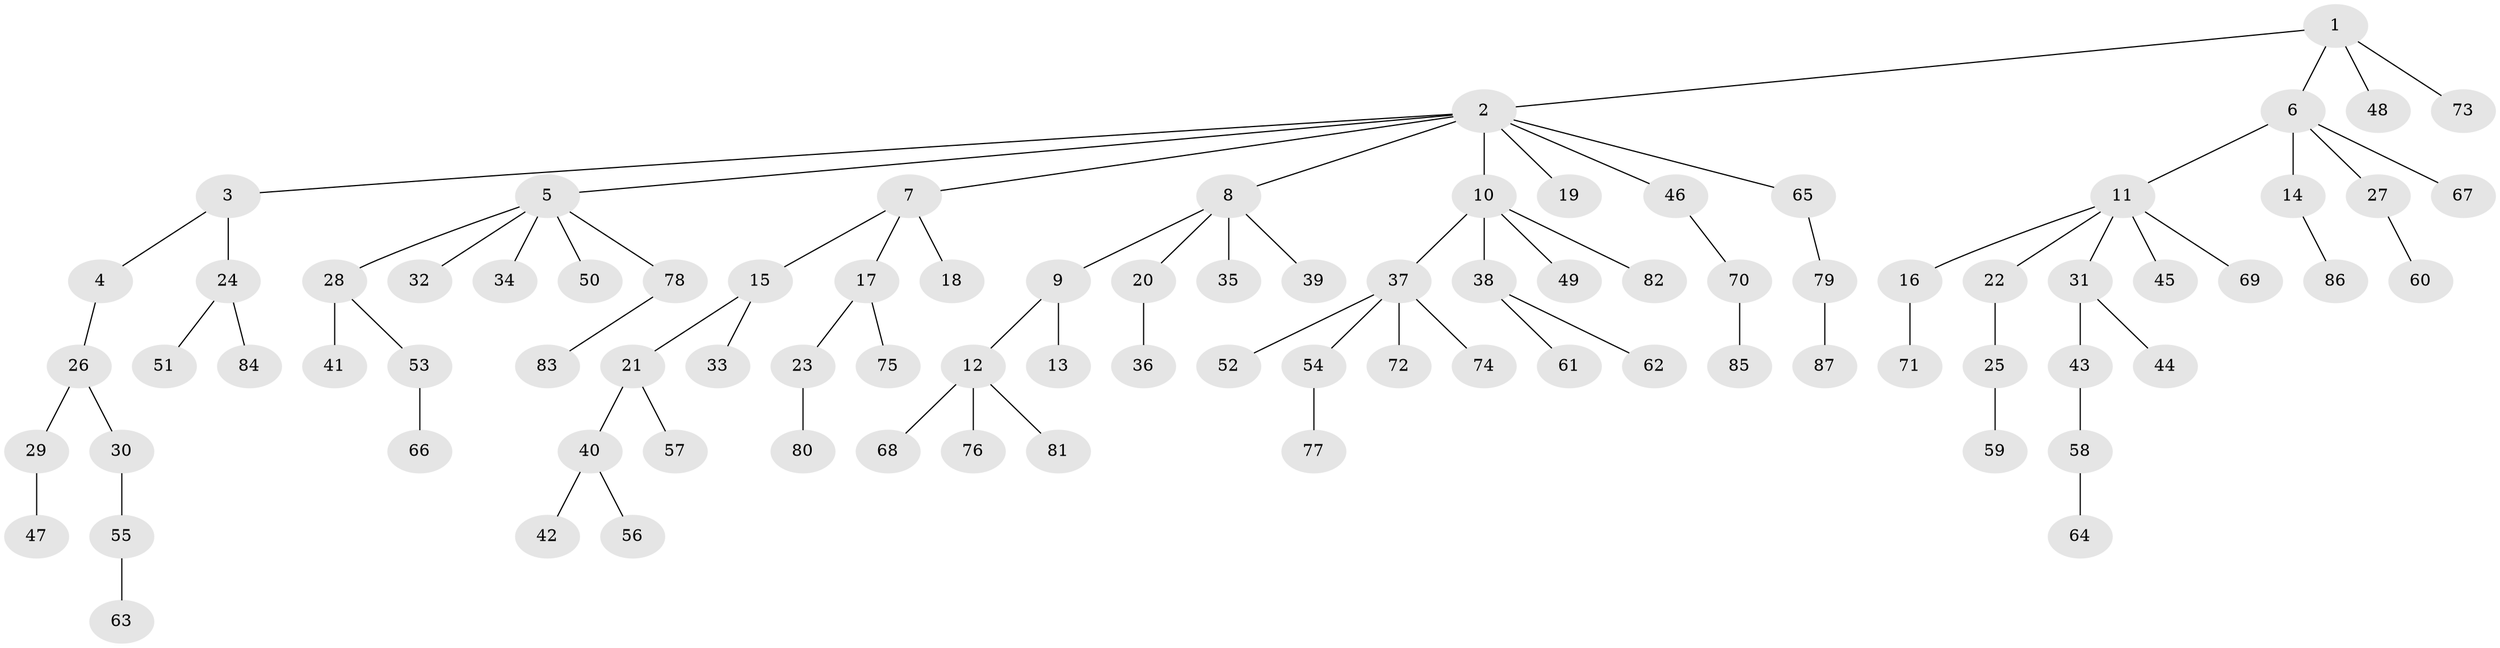 // Generated by graph-tools (version 1.1) at 2025/02/03/09/25 03:02:25]
// undirected, 87 vertices, 86 edges
graph export_dot {
graph [start="1"]
  node [color=gray90,style=filled];
  1;
  2;
  3;
  4;
  5;
  6;
  7;
  8;
  9;
  10;
  11;
  12;
  13;
  14;
  15;
  16;
  17;
  18;
  19;
  20;
  21;
  22;
  23;
  24;
  25;
  26;
  27;
  28;
  29;
  30;
  31;
  32;
  33;
  34;
  35;
  36;
  37;
  38;
  39;
  40;
  41;
  42;
  43;
  44;
  45;
  46;
  47;
  48;
  49;
  50;
  51;
  52;
  53;
  54;
  55;
  56;
  57;
  58;
  59;
  60;
  61;
  62;
  63;
  64;
  65;
  66;
  67;
  68;
  69;
  70;
  71;
  72;
  73;
  74;
  75;
  76;
  77;
  78;
  79;
  80;
  81;
  82;
  83;
  84;
  85;
  86;
  87;
  1 -- 2;
  1 -- 6;
  1 -- 48;
  1 -- 73;
  2 -- 3;
  2 -- 5;
  2 -- 7;
  2 -- 8;
  2 -- 10;
  2 -- 19;
  2 -- 46;
  2 -- 65;
  3 -- 4;
  3 -- 24;
  4 -- 26;
  5 -- 28;
  5 -- 32;
  5 -- 34;
  5 -- 50;
  5 -- 78;
  6 -- 11;
  6 -- 14;
  6 -- 27;
  6 -- 67;
  7 -- 15;
  7 -- 17;
  7 -- 18;
  8 -- 9;
  8 -- 20;
  8 -- 35;
  8 -- 39;
  9 -- 12;
  9 -- 13;
  10 -- 37;
  10 -- 38;
  10 -- 49;
  10 -- 82;
  11 -- 16;
  11 -- 22;
  11 -- 31;
  11 -- 45;
  11 -- 69;
  12 -- 68;
  12 -- 76;
  12 -- 81;
  14 -- 86;
  15 -- 21;
  15 -- 33;
  16 -- 71;
  17 -- 23;
  17 -- 75;
  20 -- 36;
  21 -- 40;
  21 -- 57;
  22 -- 25;
  23 -- 80;
  24 -- 51;
  24 -- 84;
  25 -- 59;
  26 -- 29;
  26 -- 30;
  27 -- 60;
  28 -- 41;
  28 -- 53;
  29 -- 47;
  30 -- 55;
  31 -- 43;
  31 -- 44;
  37 -- 52;
  37 -- 54;
  37 -- 72;
  37 -- 74;
  38 -- 61;
  38 -- 62;
  40 -- 42;
  40 -- 56;
  43 -- 58;
  46 -- 70;
  53 -- 66;
  54 -- 77;
  55 -- 63;
  58 -- 64;
  65 -- 79;
  70 -- 85;
  78 -- 83;
  79 -- 87;
}
